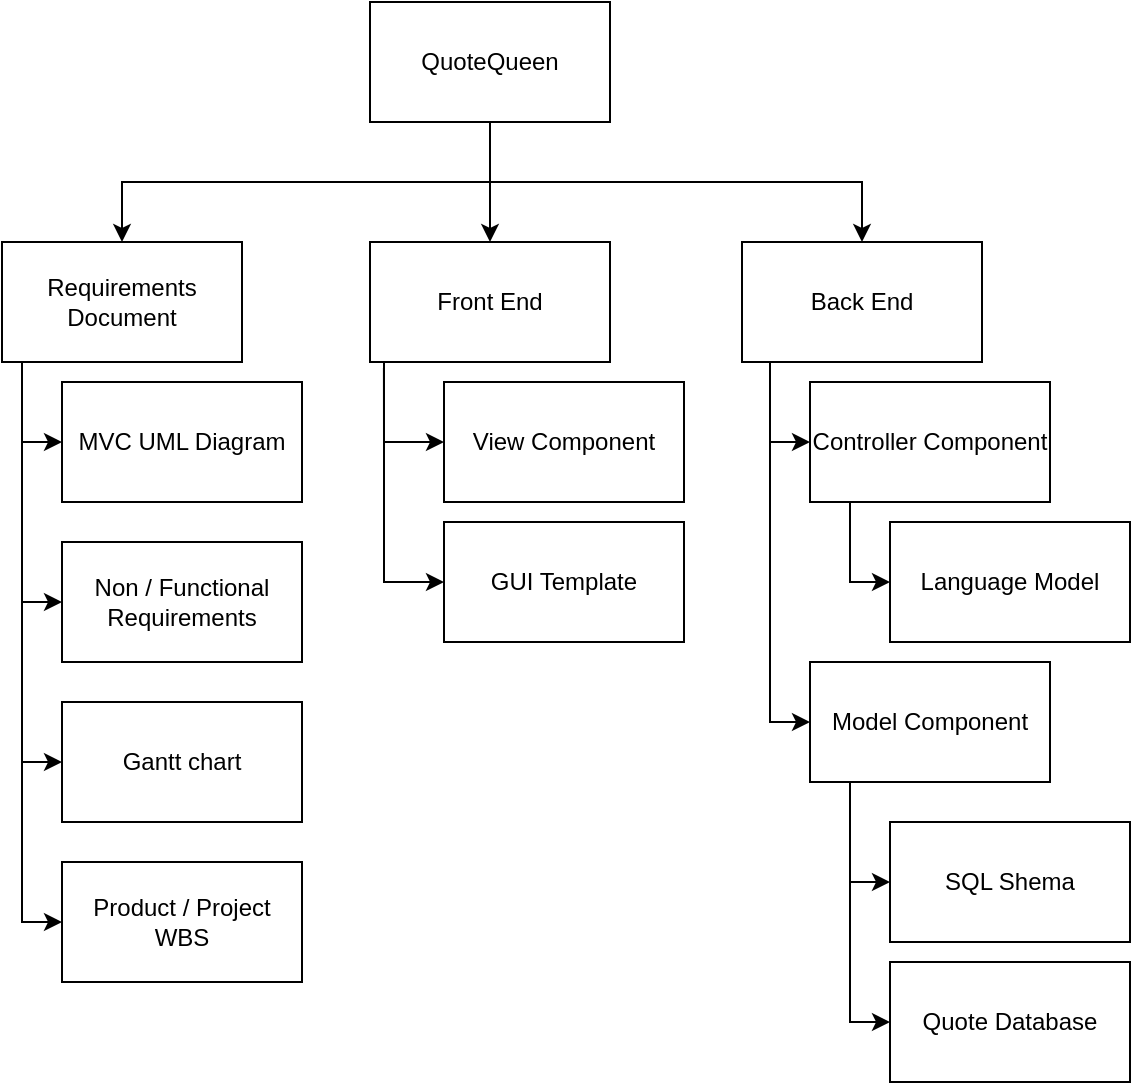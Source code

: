 <mxfile version="12.0.2" type="github" pages="1"><diagram id="6DAOlz4BfC-Dk6xhRH3D" name="Page-1"><mxGraphModel dx="1304" dy="1778" grid="1" gridSize="10" guides="1" tooltips="1" connect="1" arrows="1" fold="1" page="1" pageScale="1" pageWidth="827" pageHeight="1169" math="0" shadow="0"><root><mxCell id="0"/><mxCell id="1" parent="0"/><mxCell id="Z2WUj7wJPPAdYu6pXMsD-24" style="edgeStyle=orthogonalEdgeStyle;rounded=0;orthogonalLoop=1;jettySize=auto;html=1;exitX=0.5;exitY=1;exitDx=0;exitDy=0;" edge="1" parent="1" source="Z2WUj7wJPPAdYu6pXMsD-1" target="Z2WUj7wJPPAdYu6pXMsD-4"><mxGeometry relative="1" as="geometry"/></mxCell><mxCell id="Z2WUj7wJPPAdYu6pXMsD-26" style="edgeStyle=orthogonalEdgeStyle;rounded=0;orthogonalLoop=1;jettySize=auto;html=1;exitX=0.5;exitY=1;exitDx=0;exitDy=0;entryX=0.5;entryY=0;entryDx=0;entryDy=0;" edge="1" parent="1" source="Z2WUj7wJPPAdYu6pXMsD-1" target="Z2WUj7wJPPAdYu6pXMsD-6"><mxGeometry relative="1" as="geometry"/></mxCell><mxCell id="Z2WUj7wJPPAdYu6pXMsD-27" style="edgeStyle=orthogonalEdgeStyle;rounded=0;orthogonalLoop=1;jettySize=auto;html=1;exitX=0.5;exitY=1;exitDx=0;exitDy=0;entryX=0.5;entryY=0;entryDx=0;entryDy=0;" edge="1" parent="1" source="Z2WUj7wJPPAdYu6pXMsD-1" target="Z2WUj7wJPPAdYu6pXMsD-7"><mxGeometry relative="1" as="geometry"/></mxCell><mxCell id="Z2WUj7wJPPAdYu6pXMsD-1" value="QuoteQueen" style="rounded=0;whiteSpace=wrap;html=1;" vertex="1" parent="1"><mxGeometry x="354" y="-20" width="120" height="60" as="geometry"/></mxCell><mxCell id="Z2WUj7wJPPAdYu6pXMsD-34" style="edgeStyle=orthogonalEdgeStyle;rounded=0;orthogonalLoop=1;jettySize=auto;html=1;exitX=0.25;exitY=1;exitDx=0;exitDy=0;entryX=0;entryY=0.5;entryDx=0;entryDy=0;" edge="1" parent="1" source="Z2WUj7wJPPAdYu6pXMsD-4" target="Z2WUj7wJPPAdYu6pXMsD-5"><mxGeometry relative="1" as="geometry"><Array as="points"><mxPoint x="180" y="160"/><mxPoint x="180" y="200"/></Array></mxGeometry></mxCell><mxCell id="Z2WUj7wJPPAdYu6pXMsD-35" style="edgeStyle=orthogonalEdgeStyle;rounded=0;orthogonalLoop=1;jettySize=auto;html=1;exitX=0.25;exitY=1;exitDx=0;exitDy=0;entryX=0;entryY=0.5;entryDx=0;entryDy=0;" edge="1" parent="1" source="Z2WUj7wJPPAdYu6pXMsD-4" target="Z2WUj7wJPPAdYu6pXMsD-29"><mxGeometry relative="1" as="geometry"><Array as="points"><mxPoint x="180" y="160"/><mxPoint x="180" y="280"/></Array></mxGeometry></mxCell><mxCell id="Z2WUj7wJPPAdYu6pXMsD-36" style="edgeStyle=orthogonalEdgeStyle;rounded=0;orthogonalLoop=1;jettySize=auto;html=1;exitX=0.25;exitY=1;exitDx=0;exitDy=0;entryX=0;entryY=0.5;entryDx=0;entryDy=0;" edge="1" parent="1" source="Z2WUj7wJPPAdYu6pXMsD-4" target="Z2WUj7wJPPAdYu6pXMsD-31"><mxGeometry relative="1" as="geometry"><Array as="points"><mxPoint x="180" y="160"/><mxPoint x="180" y="360"/></Array></mxGeometry></mxCell><mxCell id="Z2WUj7wJPPAdYu6pXMsD-38" style="edgeStyle=orthogonalEdgeStyle;rounded=0;orthogonalLoop=1;jettySize=auto;html=1;exitX=0.25;exitY=1;exitDx=0;exitDy=0;entryX=0;entryY=0.5;entryDx=0;entryDy=0;" edge="1" parent="1" source="Z2WUj7wJPPAdYu6pXMsD-4" target="Z2WUj7wJPPAdYu6pXMsD-33"><mxGeometry relative="1" as="geometry"><Array as="points"><mxPoint x="180" y="160"/><mxPoint x="180" y="440"/></Array></mxGeometry></mxCell><mxCell id="Z2WUj7wJPPAdYu6pXMsD-4" value="Requirements Document" style="rounded=0;whiteSpace=wrap;html=1;" vertex="1" parent="1"><mxGeometry x="170" y="100" width="120" height="60" as="geometry"/></mxCell><mxCell id="Z2WUj7wJPPAdYu6pXMsD-5" value="MVC UML Diagram" style="rounded=0;whiteSpace=wrap;html=1;" vertex="1" parent="1"><mxGeometry x="200" y="170" width="120" height="60" as="geometry"/></mxCell><mxCell id="Z2WUj7wJPPAdYu6pXMsD-16" style="edgeStyle=orthogonalEdgeStyle;rounded=0;orthogonalLoop=1;jettySize=auto;html=1;exitX=0.058;exitY=1.05;exitDx=0;exitDy=0;entryX=0;entryY=0.5;entryDx=0;entryDy=0;exitPerimeter=0;" edge="1" parent="1" source="Z2WUj7wJPPAdYu6pXMsD-6" target="Z2WUj7wJPPAdYu6pXMsD-8"><mxGeometry relative="1" as="geometry"/></mxCell><mxCell id="Z2WUj7wJPPAdYu6pXMsD-18" style="edgeStyle=orthogonalEdgeStyle;rounded=0;orthogonalLoop=1;jettySize=auto;html=1;exitX=0.25;exitY=1;exitDx=0;exitDy=0;entryX=0;entryY=0.5;entryDx=0;entryDy=0;" edge="1" parent="1" source="Z2WUj7wJPPAdYu6pXMsD-6" target="Z2WUj7wJPPAdYu6pXMsD-9"><mxGeometry relative="1" as="geometry"><Array as="points"><mxPoint x="361" y="160"/><mxPoint x="361" y="270"/></Array></mxGeometry></mxCell><mxCell id="Z2WUj7wJPPAdYu6pXMsD-6" value="Front End" style="rounded=0;whiteSpace=wrap;html=1;" vertex="1" parent="1"><mxGeometry x="354" y="100" width="120" height="60" as="geometry"/></mxCell><mxCell id="Z2WUj7wJPPAdYu6pXMsD-19" style="edgeStyle=orthogonalEdgeStyle;rounded=0;orthogonalLoop=1;jettySize=auto;html=1;exitX=0.25;exitY=1;exitDx=0;exitDy=0;entryX=0;entryY=0.5;entryDx=0;entryDy=0;" edge="1" parent="1" source="Z2WUj7wJPPAdYu6pXMsD-7" target="Z2WUj7wJPPAdYu6pXMsD-10"><mxGeometry relative="1" as="geometry"><Array as="points"><mxPoint x="554" y="160"/><mxPoint x="554" y="200"/></Array></mxGeometry></mxCell><mxCell id="Z2WUj7wJPPAdYu6pXMsD-20" style="edgeStyle=orthogonalEdgeStyle;rounded=0;orthogonalLoop=1;jettySize=auto;html=1;exitX=0.25;exitY=1;exitDx=0;exitDy=0;entryX=0;entryY=0.5;entryDx=0;entryDy=0;" edge="1" parent="1" source="Z2WUj7wJPPAdYu6pXMsD-7" target="Z2WUj7wJPPAdYu6pXMsD-12"><mxGeometry relative="1" as="geometry"><Array as="points"><mxPoint x="554" y="160"/><mxPoint x="554" y="340"/></Array></mxGeometry></mxCell><mxCell id="Z2WUj7wJPPAdYu6pXMsD-7" value="Back End" style="rounded=0;whiteSpace=wrap;html=1;" vertex="1" parent="1"><mxGeometry x="540" y="100" width="120" height="60" as="geometry"/></mxCell><mxCell id="Z2WUj7wJPPAdYu6pXMsD-8" value="View Component" style="rounded=0;whiteSpace=wrap;html=1;" vertex="1" parent="1"><mxGeometry x="391" y="170" width="120" height="60" as="geometry"/></mxCell><mxCell id="Z2WUj7wJPPAdYu6pXMsD-9" value="GUI Template" style="rounded=0;whiteSpace=wrap;html=1;" vertex="1" parent="1"><mxGeometry x="391" y="240" width="120" height="60" as="geometry"/></mxCell><mxCell id="Z2WUj7wJPPAdYu6pXMsD-21" style="edgeStyle=orthogonalEdgeStyle;rounded=0;orthogonalLoop=1;jettySize=auto;html=1;exitX=0.25;exitY=1;exitDx=0;exitDy=0;entryX=0;entryY=0.5;entryDx=0;entryDy=0;" edge="1" parent="1" source="Z2WUj7wJPPAdYu6pXMsD-10" target="Z2WUj7wJPPAdYu6pXMsD-11"><mxGeometry relative="1" as="geometry"><Array as="points"><mxPoint x="594" y="230"/><mxPoint x="594" y="270"/></Array></mxGeometry></mxCell><mxCell id="Z2WUj7wJPPAdYu6pXMsD-10" value="Controller Component" style="rounded=0;whiteSpace=wrap;html=1;" vertex="1" parent="1"><mxGeometry x="574" y="170" width="120" height="60" as="geometry"/></mxCell><mxCell id="Z2WUj7wJPPAdYu6pXMsD-11" value="Language Model" style="rounded=0;whiteSpace=wrap;html=1;" vertex="1" parent="1"><mxGeometry x="614" y="240" width="120" height="60" as="geometry"/></mxCell><mxCell id="Z2WUj7wJPPAdYu6pXMsD-22" style="edgeStyle=orthogonalEdgeStyle;rounded=0;orthogonalLoop=1;jettySize=auto;html=1;exitX=0.25;exitY=1;exitDx=0;exitDy=0;entryX=0;entryY=0.5;entryDx=0;entryDy=0;" edge="1" parent="1" source="Z2WUj7wJPPAdYu6pXMsD-12" target="Z2WUj7wJPPAdYu6pXMsD-13"><mxGeometry relative="1" as="geometry"><Array as="points"><mxPoint x="594" y="370"/><mxPoint x="594" y="420"/></Array></mxGeometry></mxCell><mxCell id="Z2WUj7wJPPAdYu6pXMsD-23" style="edgeStyle=orthogonalEdgeStyle;rounded=0;orthogonalLoop=1;jettySize=auto;html=1;exitX=0.25;exitY=1;exitDx=0;exitDy=0;entryX=0;entryY=0.5;entryDx=0;entryDy=0;" edge="1" parent="1" source="Z2WUj7wJPPAdYu6pXMsD-12" target="Z2WUj7wJPPAdYu6pXMsD-14"><mxGeometry relative="1" as="geometry"><Array as="points"><mxPoint x="594" y="370"/><mxPoint x="594" y="490"/></Array></mxGeometry></mxCell><mxCell id="Z2WUj7wJPPAdYu6pXMsD-12" value="Model Component" style="rounded=0;whiteSpace=wrap;html=1;" vertex="1" parent="1"><mxGeometry x="574" y="310" width="120" height="60" as="geometry"/></mxCell><mxCell id="Z2WUj7wJPPAdYu6pXMsD-13" value="SQL Shema" style="rounded=0;whiteSpace=wrap;html=1;" vertex="1" parent="1"><mxGeometry x="614" y="390" width="120" height="60" as="geometry"/></mxCell><mxCell id="Z2WUj7wJPPAdYu6pXMsD-14" value="Quote Database" style="rounded=0;whiteSpace=wrap;html=1;" vertex="1" parent="1"><mxGeometry x="614" y="460" width="120" height="60" as="geometry"/></mxCell><mxCell id="Z2WUj7wJPPAdYu6pXMsD-29" value="Non / Functional Requirements" style="rounded=0;whiteSpace=wrap;html=1;" vertex="1" parent="1"><mxGeometry x="200" y="250" width="120" height="60" as="geometry"/></mxCell><mxCell id="Z2WUj7wJPPAdYu6pXMsD-31" value="Gantt chart" style="rounded=0;whiteSpace=wrap;html=1;" vertex="1" parent="1"><mxGeometry x="200" y="330" width="120" height="60" as="geometry"/></mxCell><mxCell id="Z2WUj7wJPPAdYu6pXMsD-33" value="Product / Project WBS" style="rounded=0;whiteSpace=wrap;html=1;" vertex="1" parent="1"><mxGeometry x="200" y="410" width="120" height="60" as="geometry"/></mxCell></root></mxGraphModel></diagram></mxfile>